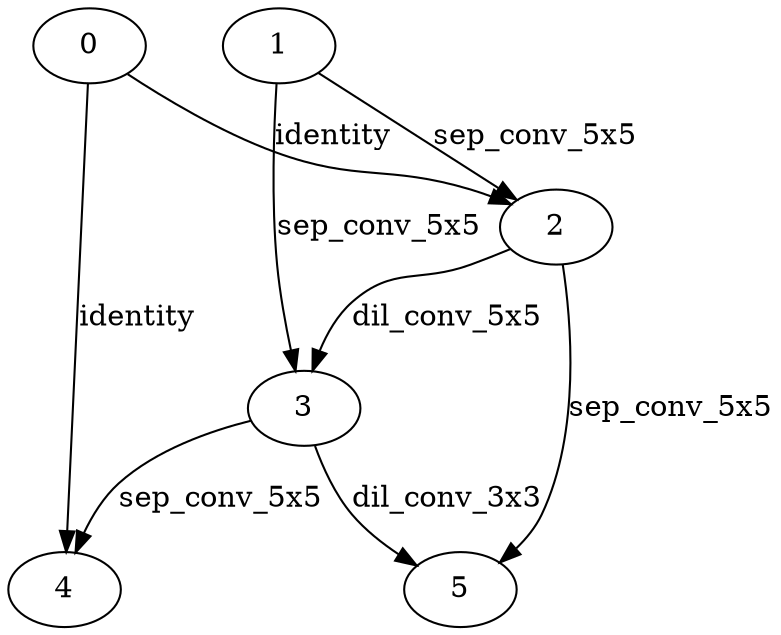 digraph reduction_cell_19 {
	0 -> 2 [label=identity]
	1 -> 2 [label=sep_conv_5x5]
	1 -> 3 [label=sep_conv_5x5]
	2 -> 3 [label=dil_conv_5x5]
	0 -> 4 [label=identity]
	3 -> 4 [label=sep_conv_5x5]
	2 -> 5 [label=sep_conv_5x5]
	3 -> 5 [label=dil_conv_3x3]
}
